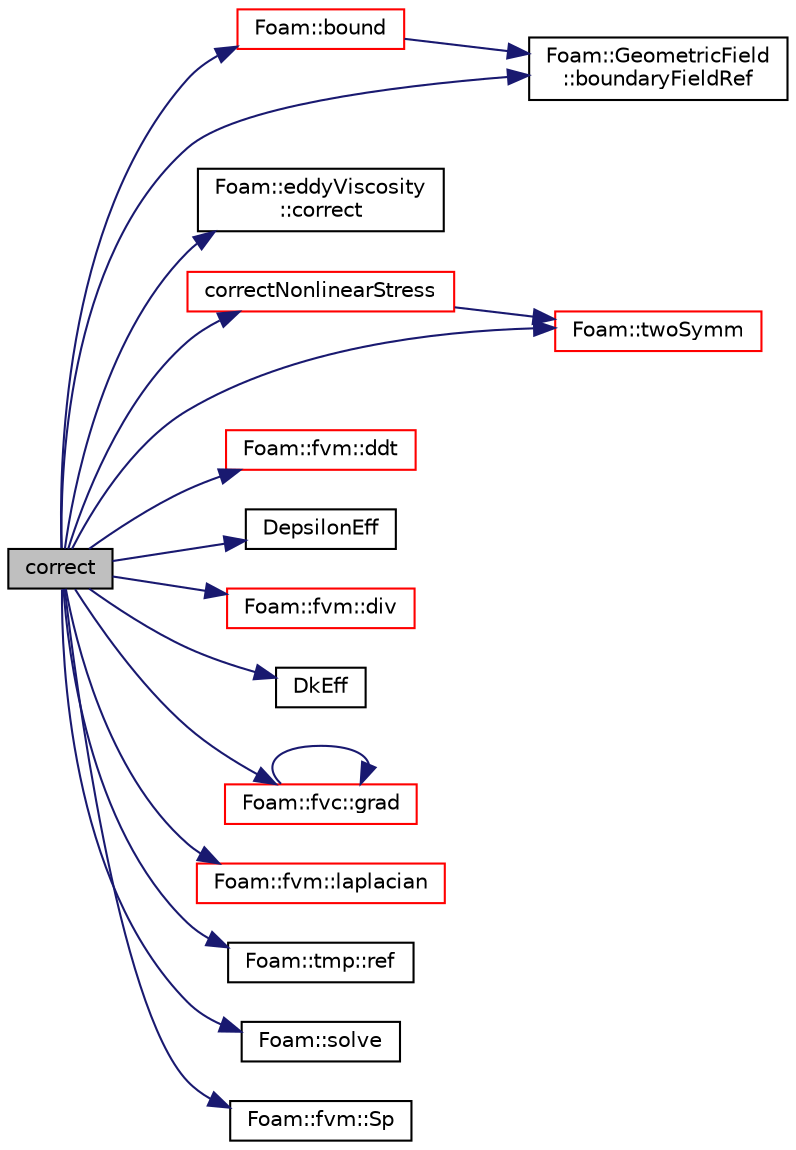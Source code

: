 digraph "correct"
{
  bgcolor="transparent";
  edge [fontname="Helvetica",fontsize="10",labelfontname="Helvetica",labelfontsize="10"];
  node [fontname="Helvetica",fontsize="10",shape=record];
  rankdir="LR";
  Node1325 [label="correct",height=0.2,width=0.4,color="black", fillcolor="grey75", style="filled", fontcolor="black"];
  Node1325 -> Node1326 [color="midnightblue",fontsize="10",style="solid",fontname="Helvetica"];
  Node1326 [label="Foam::bound",height=0.2,width=0.4,color="red",URL="$a21851.html#a334b2a2d0ce7997d360f7a018174a077",tooltip="Bound the given scalar field if it has gone unbounded. "];
  Node1326 -> Node1329 [color="midnightblue",fontsize="10",style="solid",fontname="Helvetica"];
  Node1329 [label="Foam::GeometricField\l::boundaryFieldRef",height=0.2,width=0.4,color="black",URL="$a23249.html#af3831c9fea9f6ae7532a6d57cc67c959",tooltip="Return a reference to the boundary field. "];
  Node1325 -> Node1329 [color="midnightblue",fontsize="10",style="solid",fontname="Helvetica"];
  Node1325 -> Node1636 [color="midnightblue",fontsize="10",style="solid",fontname="Helvetica"];
  Node1636 [label="Foam::eddyViscosity\l::correct",height=0.2,width=0.4,color="black",URL="$a32189.html#aa4d8a8ca44f2b13f84ba64733f6e0252",tooltip="Solve the turbulence equations and correct the turbulence viscosity. "];
  Node1325 -> Node1637 [color="midnightblue",fontsize="10",style="solid",fontname="Helvetica"];
  Node1637 [label="correctNonlinearStress",height=0.2,width=0.4,color="red",URL="$a32077.html#aaeceed08f8e5aa404ea620bbed333cf2"];
  Node1637 -> Node1646 [color="midnightblue",fontsize="10",style="solid",fontname="Helvetica"];
  Node1646 [label="Foam::twoSymm",height=0.2,width=0.4,color="red",URL="$a21851.html#a446550beb700669a32e76d9b87d5e043"];
  Node1325 -> Node1647 [color="midnightblue",fontsize="10",style="solid",fontname="Helvetica"];
  Node1647 [label="Foam::fvm::ddt",height=0.2,width=0.4,color="red",URL="$a21862.html#a2d88eca98ab69b84af7ddb96e35f5a44"];
  Node1325 -> Node1648 [color="midnightblue",fontsize="10",style="solid",fontname="Helvetica"];
  Node1648 [label="DepsilonEff",height=0.2,width=0.4,color="black",URL="$a32077.html#aaeb98c07acb7524ea98bf458352bc85a",tooltip="Return the effective diffusivity for epsilon. "];
  Node1325 -> Node1649 [color="midnightblue",fontsize="10",style="solid",fontname="Helvetica"];
  Node1649 [label="Foam::fvm::div",height=0.2,width=0.4,color="red",URL="$a21862.html#a058dd4757c11ae656c8d576632b33d25"];
  Node1325 -> Node1658 [color="midnightblue",fontsize="10",style="solid",fontname="Helvetica"];
  Node1658 [label="DkEff",height=0.2,width=0.4,color="black",URL="$a32077.html#a1faa4b448524c4de622637dc51aa4a30",tooltip="Return the effective diffusivity for k. "];
  Node1325 -> Node1659 [color="midnightblue",fontsize="10",style="solid",fontname="Helvetica"];
  Node1659 [label="Foam::fvc::grad",height=0.2,width=0.4,color="red",URL="$a21861.html#a7c00ec90ecc15ed3005255e42c52827a"];
  Node1659 -> Node1659 [color="midnightblue",fontsize="10",style="solid",fontname="Helvetica"];
  Node1325 -> Node1661 [color="midnightblue",fontsize="10",style="solid",fontname="Helvetica"];
  Node1661 [label="Foam::fvm::laplacian",height=0.2,width=0.4,color="red",URL="$a21862.html#a05679b154654e47e9f1e2fbd2bc0bae0"];
  Node1325 -> Node1337 [color="midnightblue",fontsize="10",style="solid",fontname="Helvetica"];
  Node1337 [label="Foam::tmp::ref",height=0.2,width=0.4,color="black",URL="$a27077.html#aeaf81e641282874cef07f5b808efc83b",tooltip="Return non-const reference or generate a fatal error. "];
  Node1325 -> Node1662 [color="midnightblue",fontsize="10",style="solid",fontname="Helvetica"];
  Node1662 [label="Foam::solve",height=0.2,width=0.4,color="black",URL="$a21851.html#a8d0243cca6dbaab978da0126875aa319",tooltip="Solve returning the solution statistics given convergence tolerance. "];
  Node1325 -> Node1663 [color="midnightblue",fontsize="10",style="solid",fontname="Helvetica"];
  Node1663 [label="Foam::fvm::Sp",height=0.2,width=0.4,color="black",URL="$a21862.html#a85d1dcca92042fd0a570c31ea79c160d"];
  Node1325 -> Node1646 [color="midnightblue",fontsize="10",style="solid",fontname="Helvetica"];
}

